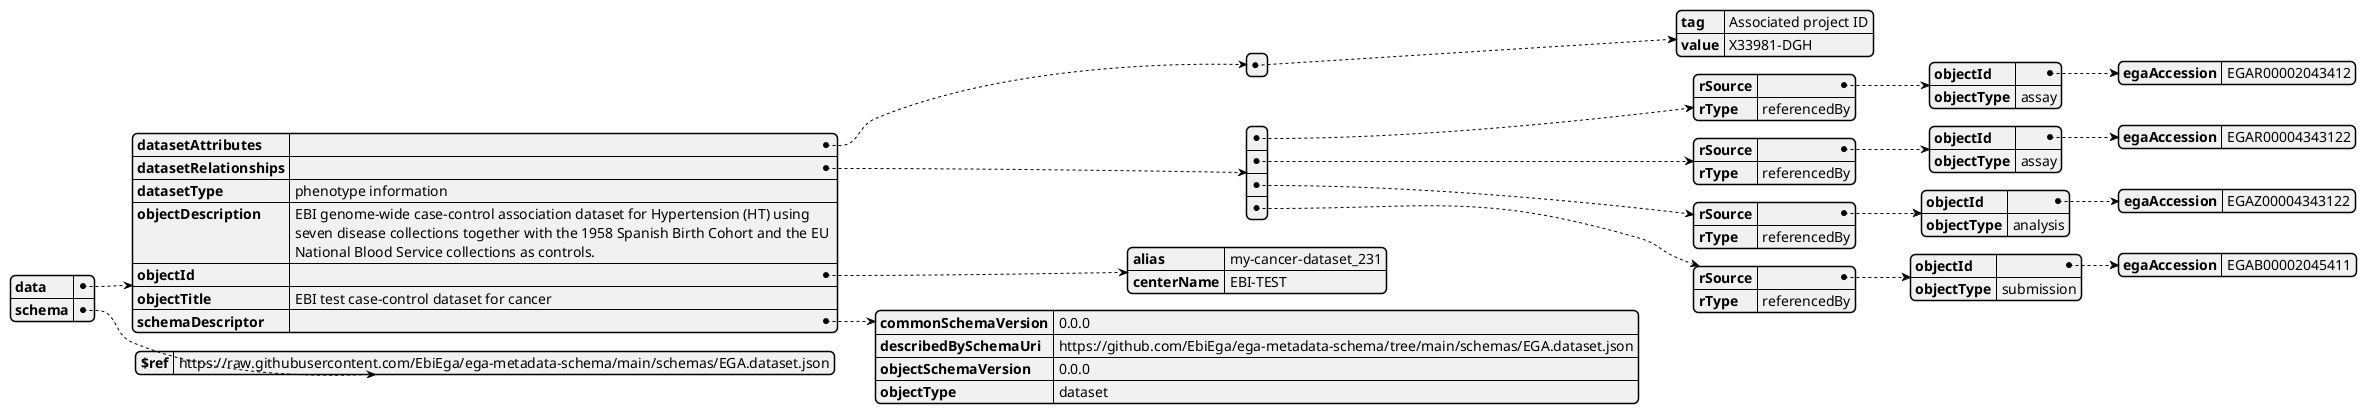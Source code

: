 @startjson

{
    "data": {
        "datasetAttributes": [
            {
                "tag": "Associated project ID",
                "value": "X33981-DGH"
            }
        ],
        "datasetRelationships": [
            {
                "rSource": {
                    "objectId": {
                        "egaAccession": "EGAR00002043412"
                    },
                    "objectType": "assay"
                },
                "rType": "referencedBy"
            },
            {
                "rSource": {
                    "objectId": {
                        "egaAccession": "EGAR00004343122"
                    },
                    "objectType": "assay"
                },
                "rType": "referencedBy"
            },
            {
                "rSource": {
                    "objectId": {
                        "egaAccession": "EGAZ00004343122"
                    },
                    "objectType": "analysis"
                },
                "rType": "referencedBy"
            },
            {
                "rSource": {
                    "objectId": {
                        "egaAccession": "EGAB00002045411"
                    },
                    "objectType": "submission"
                },
                "rType": "referencedBy"
            }
        ],
        "datasetType": "phenotype information",
        "objectDescription": "EBI genome-wide case-control association dataset for Hypertension (HT) using \\nseven disease collections together with the 1958 Spanish Birth Cohort and the EU \\nNational Blood Service collections as controls.",
        "objectId": {
            "alias": "my-cancer-dataset_231",
            "centerName": "EBI-TEST"
        },
        "objectTitle": "EBI test case-control dataset for cancer",
        "schemaDescriptor": {
            "commonSchemaVersion": "0.0.0",
            "describedBySchemaUri": "https://github.com/EbiEga/ega-metadata-schema/tree/main/schemas/EGA.dataset.json",
            "objectSchemaVersion": "0.0.0",
            "objectType": "dataset"
        }
    },
    "schema": {
        "$ref": "https://raw.githubusercontent.com/EbiEga/ega-metadata-schema/main/schemas/EGA.dataset.json"
    }
}
@endjson